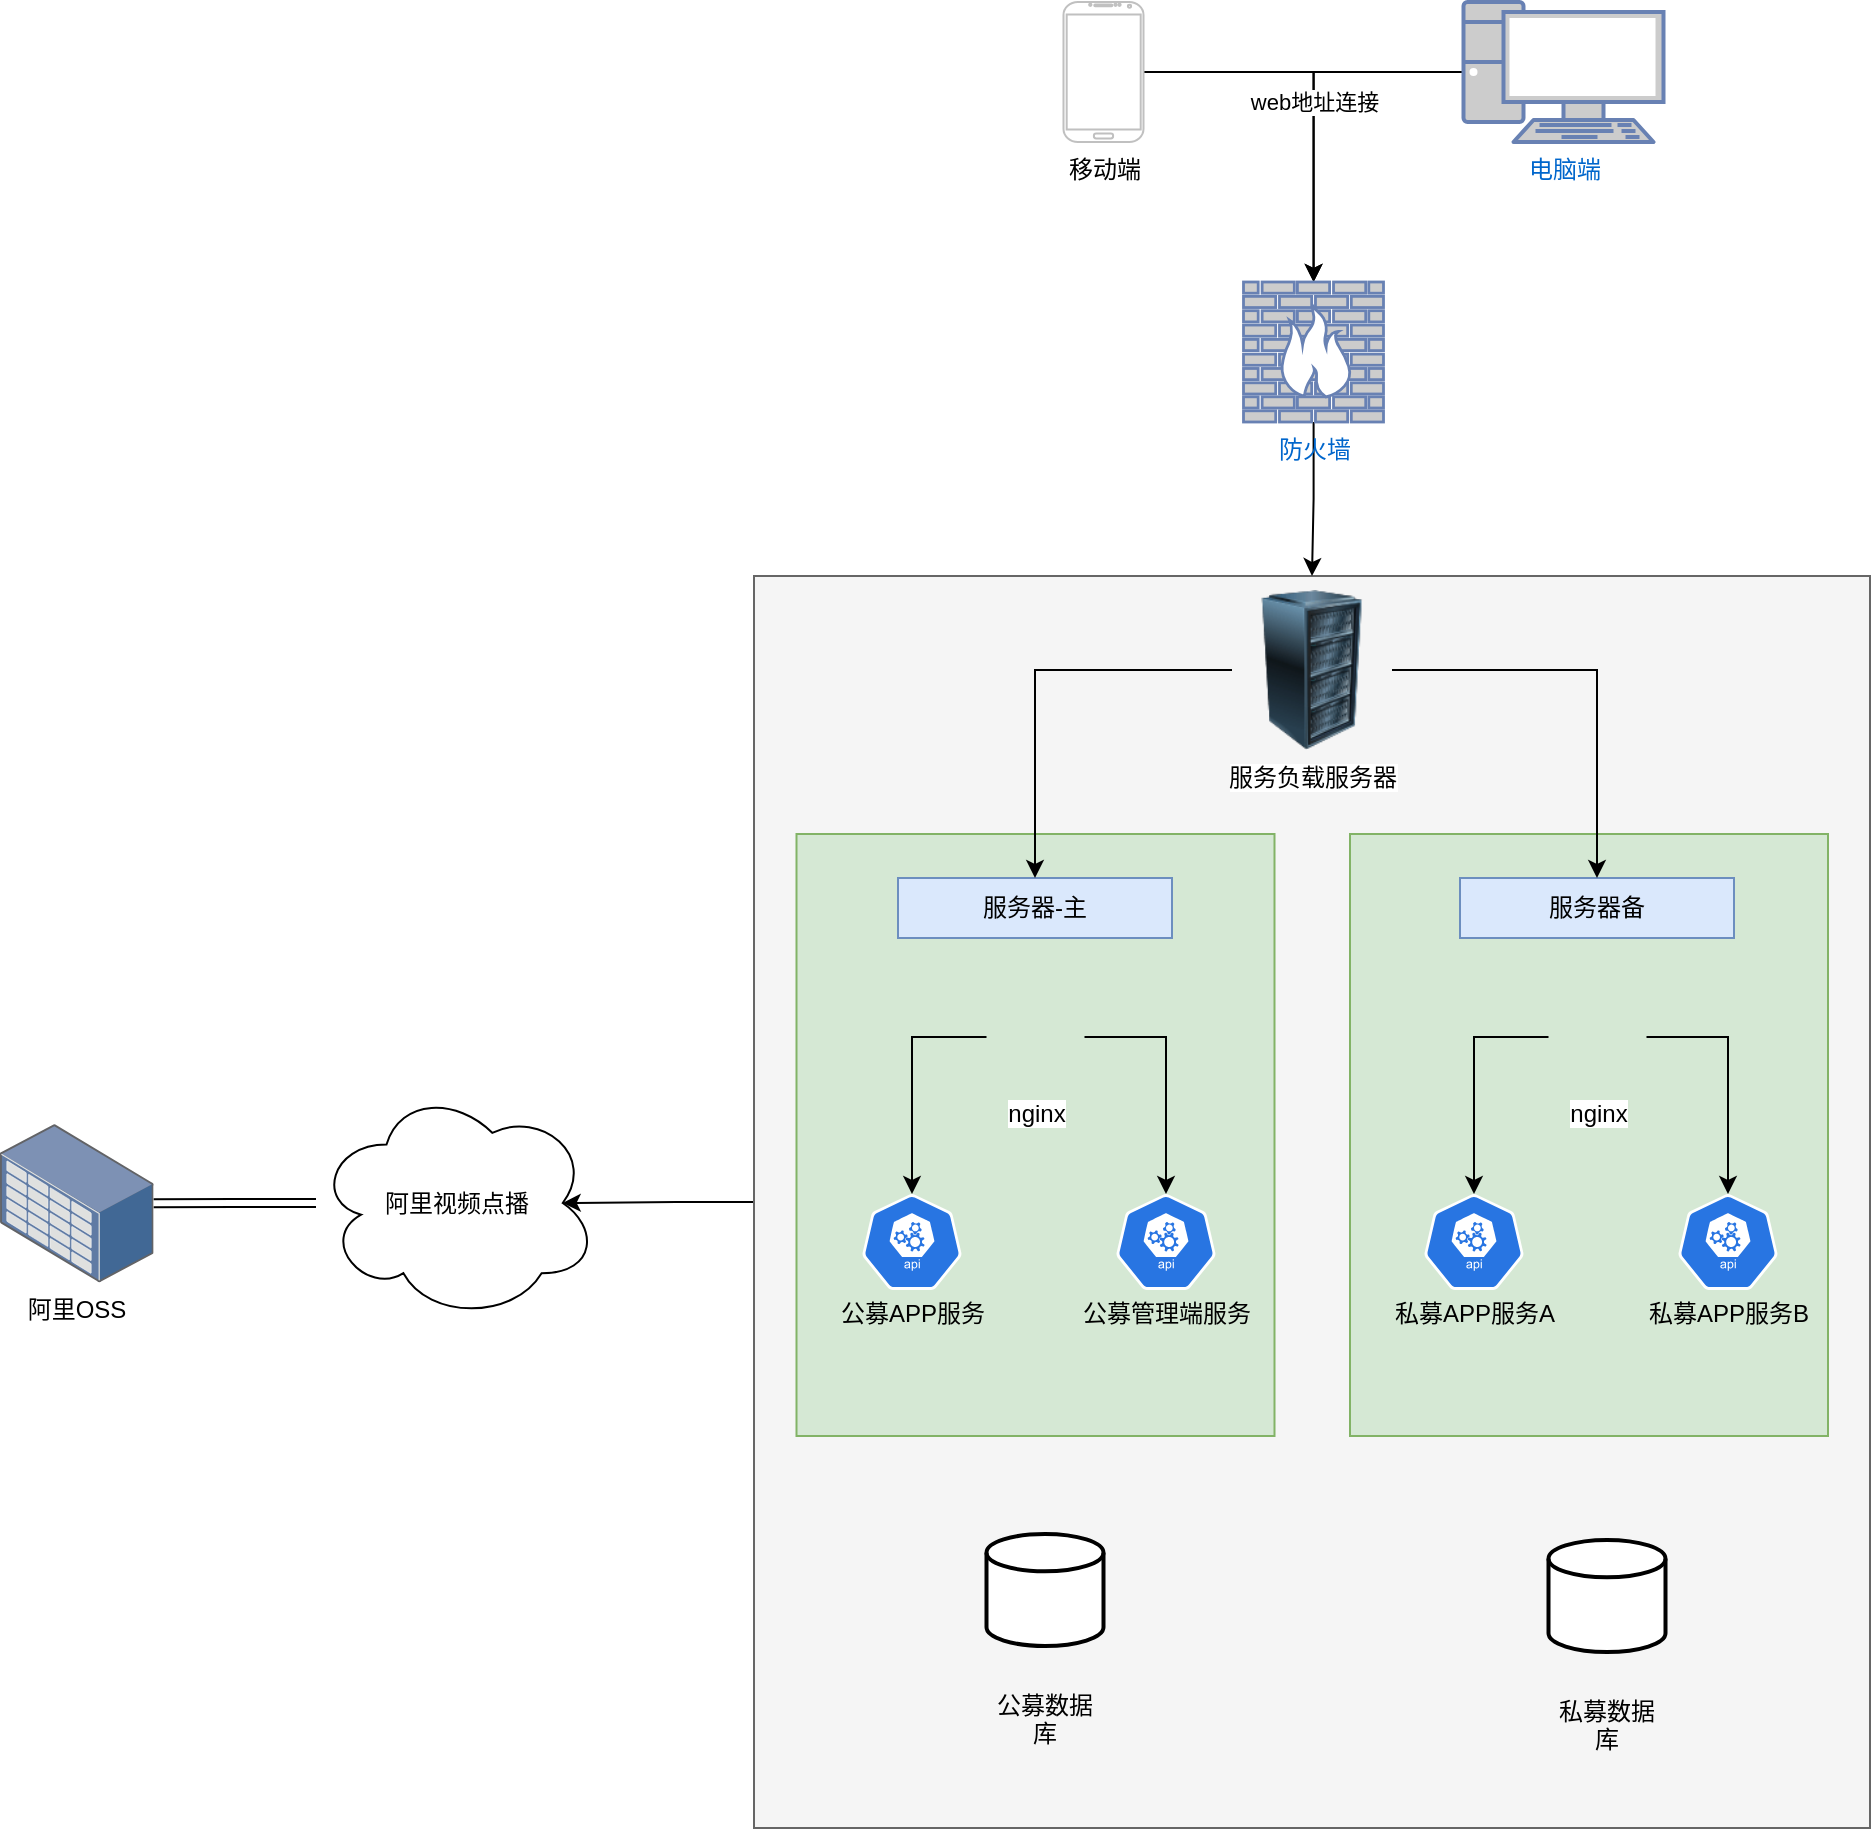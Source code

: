 <mxfile version="21.0.4" type="github">
  <diagram id="FFtLRq6kpSI4ZGspot21" name="第 1 页">
    <mxGraphModel dx="1834" dy="764" grid="0" gridSize="10" guides="1" tooltips="1" connect="1" arrows="1" fold="1" page="0" pageScale="1" pageWidth="827" pageHeight="1169" math="0" shadow="0">
      <root>
        <mxCell id="0" />
        <mxCell id="1" parent="0" />
        <mxCell id="fCf7Fhr1Hl3SMTkNYIqJ-10" style="edgeStyle=orthogonalEdgeStyle;rounded=0;orthogonalLoop=1;jettySize=auto;html=1;entryX=0.875;entryY=0.5;entryDx=0;entryDy=0;entryPerimeter=0;" parent="1" source="mLE344PUC3wgoO-I7Rjk-8" target="fCf7Fhr1Hl3SMTkNYIqJ-8" edge="1">
          <mxGeometry relative="1" as="geometry" />
        </mxCell>
        <mxCell id="mLE344PUC3wgoO-I7Rjk-8" value="" style="rounded=0;whiteSpace=wrap;html=1;fillColor=#f5f5f5;fontColor=#333333;strokeColor=#666666;" parent="1" vertex="1">
          <mxGeometry x="138" y="490" width="558" height="626" as="geometry" />
        </mxCell>
        <mxCell id="q4_Ds_hNTsAd4L0cq3j5-4" style="edgeStyle=orthogonalEdgeStyle;rounded=0;orthogonalLoop=1;jettySize=auto;html=1;" parent="1" source="q4_Ds_hNTsAd4L0cq3j5-1" target="q4_Ds_hNTsAd4L0cq3j5-3" edge="1">
          <mxGeometry relative="1" as="geometry" />
        </mxCell>
        <mxCell id="q4_Ds_hNTsAd4L0cq3j5-1" value="移动端" style="verticalLabelPosition=bottom;verticalAlign=top;html=1;shadow=0;dashed=0;strokeWidth=1;shape=mxgraph.android.phone2;strokeColor=#c0c0c0;" parent="1" vertex="1">
          <mxGeometry x="292.75" y="203" width="40" height="70" as="geometry" />
        </mxCell>
        <mxCell id="q4_Ds_hNTsAd4L0cq3j5-5" value="web地址连接" style="edgeStyle=orthogonalEdgeStyle;rounded=0;orthogonalLoop=1;jettySize=auto;html=1;" parent="1" source="q4_Ds_hNTsAd4L0cq3j5-2" target="q4_Ds_hNTsAd4L0cq3j5-3" edge="1">
          <mxGeometry relative="1" as="geometry" />
        </mxCell>
        <mxCell id="q4_Ds_hNTsAd4L0cq3j5-2" value="电脑端" style="fontColor=#0066CC;verticalAlign=top;verticalLabelPosition=bottom;labelPosition=center;align=center;html=1;outlineConnect=0;fillColor=#CCCCCC;strokeColor=#6881B3;gradientColor=none;gradientDirection=north;strokeWidth=2;shape=mxgraph.networks.pc;" parent="1" vertex="1">
          <mxGeometry x="492.75" y="203" width="100" height="70" as="geometry" />
        </mxCell>
        <mxCell id="fCf7Fhr1Hl3SMTkNYIqJ-1" style="edgeStyle=orthogonalEdgeStyle;rounded=0;orthogonalLoop=1;jettySize=auto;html=1;" parent="1" source="q4_Ds_hNTsAd4L0cq3j5-3" target="mLE344PUC3wgoO-I7Rjk-8" edge="1">
          <mxGeometry relative="1" as="geometry" />
        </mxCell>
        <mxCell id="q4_Ds_hNTsAd4L0cq3j5-3" value="防火墙" style="fontColor=#0066CC;verticalAlign=top;verticalLabelPosition=bottom;labelPosition=center;align=center;html=1;outlineConnect=0;fillColor=#CCCCCC;strokeColor=#6881B3;gradientColor=none;gradientDirection=north;strokeWidth=2;shape=mxgraph.networks.firewall;" parent="1" vertex="1">
          <mxGeometry x="382.75" y="343" width="70" height="70" as="geometry" />
        </mxCell>
        <mxCell id="q4_Ds_hNTsAd4L0cq3j5-20" value="&lt;br&gt;&lt;br&gt;&lt;br&gt;&lt;br&gt;&lt;br&gt;&lt;br&gt;&lt;br&gt;&lt;br&gt;&lt;br&gt;私募数据库" style="strokeWidth=2;html=1;shape=mxgraph.flowchart.database;whiteSpace=wrap;" parent="1" vertex="1">
          <mxGeometry x="535.25" y="972" width="58.5" height="56" as="geometry" />
        </mxCell>
        <mxCell id="mLE344PUC3wgoO-I7Rjk-6" value="&lt;br&gt;&lt;br&gt;&lt;br&gt;&lt;br&gt;&lt;br&gt;&lt;br&gt;&lt;br&gt;&lt;br&gt;&lt;br&gt;公募数据库&lt;br&gt;" style="strokeWidth=2;html=1;shape=mxgraph.flowchart.database;whiteSpace=wrap;" parent="1" vertex="1">
          <mxGeometry x="254.25" y="969" width="58.5" height="56" as="geometry" />
        </mxCell>
        <mxCell id="mLE344PUC3wgoO-I7Rjk-46" value="" style="rounded=0;whiteSpace=wrap;html=1;fillColor=#d5e8d4;strokeColor=#82b366;" parent="1" vertex="1">
          <mxGeometry x="436" y="619" width="239" height="301" as="geometry" />
        </mxCell>
        <mxCell id="mLE344PUC3wgoO-I7Rjk-47" style="edgeStyle=orthogonalEdgeStyle;rounded=0;orthogonalLoop=1;jettySize=auto;html=1;" parent="1" source="mLE344PUC3wgoO-I7Rjk-49" target="mLE344PUC3wgoO-I7Rjk-51" edge="1">
          <mxGeometry relative="1" as="geometry" />
        </mxCell>
        <mxCell id="mLE344PUC3wgoO-I7Rjk-48" style="edgeStyle=orthogonalEdgeStyle;rounded=0;orthogonalLoop=1;jettySize=auto;html=1;entryX=0.5;entryY=0;entryDx=0;entryDy=0;entryPerimeter=0;" parent="1" source="mLE344PUC3wgoO-I7Rjk-49" target="mLE344PUC3wgoO-I7Rjk-57" edge="1">
          <mxGeometry relative="1" as="geometry" />
        </mxCell>
        <mxCell id="mLE344PUC3wgoO-I7Rjk-49" value="nginx" style="shape=image;html=1;verticalAlign=top;verticalLabelPosition=bottom;labelBackgroundColor=#ffffff;imageAspect=0;aspect=fixed;image=https://cdn4.iconfinder.com/data/icons/logos-brands-5/24/nginx-128.png" parent="1" vertex="1">
          <mxGeometry x="535.25" y="696" width="49" height="49" as="geometry" />
        </mxCell>
        <mxCell id="mLE344PUC3wgoO-I7Rjk-51" value="&lt;br&gt;&lt;br&gt;&lt;br&gt;&lt;br&gt;&lt;br&gt;私募APP服务A" style="html=1;dashed=0;whitespace=wrap;fillColor=#2875E2;strokeColor=#ffffff;points=[[0.005,0.63,0],[0.1,0.2,0],[0.9,0.2,0],[0.5,0,0],[0.995,0.63,0],[0.72,0.99,0],[0.5,1,0],[0.28,0.99,0]];shape=mxgraph.kubernetes.icon;prIcon=api" parent="1" vertex="1">
          <mxGeometry x="473" y="799" width="50" height="48" as="geometry" />
        </mxCell>
        <mxCell id="mLE344PUC3wgoO-I7Rjk-55" value="服务器备" style="text;html=1;strokeColor=#6c8ebf;fillColor=#dae8fc;align=center;verticalAlign=middle;whiteSpace=wrap;rounded=0;" parent="1" vertex="1">
          <mxGeometry x="491" y="641" width="137" height="30" as="geometry" />
        </mxCell>
        <mxCell id="mLE344PUC3wgoO-I7Rjk-57" value="&lt;br&gt;&lt;br&gt;&lt;br&gt;&lt;br&gt;&lt;br&gt;私募APP服务B" style="html=1;dashed=0;whitespace=wrap;fillColor=#2875E2;strokeColor=#ffffff;points=[[0.005,0.63,0],[0.1,0.2,0],[0.9,0.2,0],[0.5,0,0],[0.995,0.63,0],[0.72,0.99,0],[0.5,1,0],[0.28,0.99,0]];shape=mxgraph.kubernetes.icon;prIcon=api" parent="1" vertex="1">
          <mxGeometry x="600" y="799" width="50" height="48" as="geometry" />
        </mxCell>
        <mxCell id="fCf7Fhr1Hl3SMTkNYIqJ-4" style="edgeStyle=orthogonalEdgeStyle;rounded=0;orthogonalLoop=1;jettySize=auto;html=1;" parent="1" source="fCf7Fhr1Hl3SMTkNYIqJ-2" target="mLE344PUC3wgoO-I7Rjk-55" edge="1">
          <mxGeometry relative="1" as="geometry" />
        </mxCell>
        <mxCell id="fCf7Fhr1Hl3SMTkNYIqJ-2" value="服务负载服务器" style="image;html=1;image=img/lib/clip_art/computers/Server_Rack_128x128.png" parent="1" vertex="1">
          <mxGeometry x="377" y="497" width="80" height="80" as="geometry" />
        </mxCell>
        <mxCell id="fCf7Fhr1Hl3SMTkNYIqJ-12" style="edgeStyle=orthogonalEdgeStyle;rounded=0;orthogonalLoop=1;jettySize=auto;html=1;shape=link;" parent="1" source="fCf7Fhr1Hl3SMTkNYIqJ-8" target="fCf7Fhr1Hl3SMTkNYIqJ-11" edge="1">
          <mxGeometry relative="1" as="geometry" />
        </mxCell>
        <mxCell id="fCf7Fhr1Hl3SMTkNYIqJ-8" value="阿里视频点播" style="ellipse;shape=cloud;whiteSpace=wrap;html=1;" parent="1" vertex="1">
          <mxGeometry x="-81" y="745" width="141" height="117" as="geometry" />
        </mxCell>
        <mxCell id="fCf7Fhr1Hl3SMTkNYIqJ-11" value="阿里OSS" style="points=[];aspect=fixed;html=1;align=center;shadow=0;dashed=0;image;image=img/lib/allied_telesis/storage/Datacenter_Server_Storage_Unit_Large.svg;" parent="1" vertex="1">
          <mxGeometry x="-239" y="764" width="76.8" height="79.2" as="geometry" />
        </mxCell>
        <mxCell id="Fc3GIRMif8kVISrUfIOn-9" value="" style="rounded=0;whiteSpace=wrap;html=1;fillColor=#d5e8d4;strokeColor=#82b366;" vertex="1" parent="1">
          <mxGeometry x="159.25" y="619" width="239" height="301" as="geometry" />
        </mxCell>
        <mxCell id="mLE344PUC3wgoO-I7Rjk-16" style="edgeStyle=orthogonalEdgeStyle;rounded=0;orthogonalLoop=1;jettySize=auto;html=1;" parent="1" source="q4_Ds_hNTsAd4L0cq3j5-6" target="q4_Ds_hNTsAd4L0cq3j5-10" edge="1">
          <mxGeometry relative="1" as="geometry" />
        </mxCell>
        <mxCell id="mLE344PUC3wgoO-I7Rjk-17" style="edgeStyle=orthogonalEdgeStyle;rounded=0;orthogonalLoop=1;jettySize=auto;html=1;entryX=0.5;entryY=0;entryDx=0;entryDy=0;entryPerimeter=0;" parent="1" source="q4_Ds_hNTsAd4L0cq3j5-6" target="mLE344PUC3wgoO-I7Rjk-15" edge="1">
          <mxGeometry relative="1" as="geometry" />
        </mxCell>
        <mxCell id="q4_Ds_hNTsAd4L0cq3j5-6" value="nginx" style="shape=image;html=1;verticalAlign=top;verticalLabelPosition=bottom;labelBackgroundColor=#ffffff;imageAspect=0;aspect=fixed;image=https://cdn4.iconfinder.com/data/icons/logos-brands-5/24/nginx-128.png" parent="1" vertex="1">
          <mxGeometry x="254.25" y="696" width="49" height="49" as="geometry" />
        </mxCell>
        <mxCell id="q4_Ds_hNTsAd4L0cq3j5-10" value="&lt;br&gt;&lt;br&gt;&lt;br&gt;&lt;br&gt;&lt;br&gt;公募APP服务" style="html=1;dashed=0;whitespace=wrap;fillColor=#2875E2;strokeColor=#ffffff;points=[[0.005,0.63,0],[0.1,0.2,0],[0.9,0.2,0],[0.5,0,0],[0.995,0.63,0],[0.72,0.99,0],[0.5,1,0],[0.28,0.99,0]];shape=mxgraph.kubernetes.icon;prIcon=api" parent="1" vertex="1">
          <mxGeometry x="192" y="799" width="50" height="48" as="geometry" />
        </mxCell>
        <mxCell id="mLE344PUC3wgoO-I7Rjk-13" value="服务器-主" style="text;html=1;strokeColor=#6c8ebf;fillColor=#dae8fc;align=center;verticalAlign=middle;whiteSpace=wrap;rounded=0;" parent="1" vertex="1">
          <mxGeometry x="210" y="641" width="137" height="30" as="geometry" />
        </mxCell>
        <mxCell id="mLE344PUC3wgoO-I7Rjk-15" value="&lt;br&gt;&lt;br&gt;&lt;br&gt;&lt;br&gt;&lt;br&gt;公募管理端服务" style="html=1;dashed=0;whitespace=wrap;fillColor=#2875E2;strokeColor=#ffffff;points=[[0.005,0.63,0],[0.1,0.2,0],[0.9,0.2,0],[0.5,0,0],[0.995,0.63,0],[0.72,0.99,0],[0.5,1,0],[0.28,0.99,0]];shape=mxgraph.kubernetes.icon;prIcon=api" parent="1" vertex="1">
          <mxGeometry x="319" y="799" width="50" height="48" as="geometry" />
        </mxCell>
        <mxCell id="fCf7Fhr1Hl3SMTkNYIqJ-5" style="edgeStyle=orthogonalEdgeStyle;rounded=0;orthogonalLoop=1;jettySize=auto;html=1;" parent="1" source="fCf7Fhr1Hl3SMTkNYIqJ-2" target="mLE344PUC3wgoO-I7Rjk-13" edge="1">
          <mxGeometry relative="1" as="geometry" />
        </mxCell>
      </root>
    </mxGraphModel>
  </diagram>
</mxfile>
